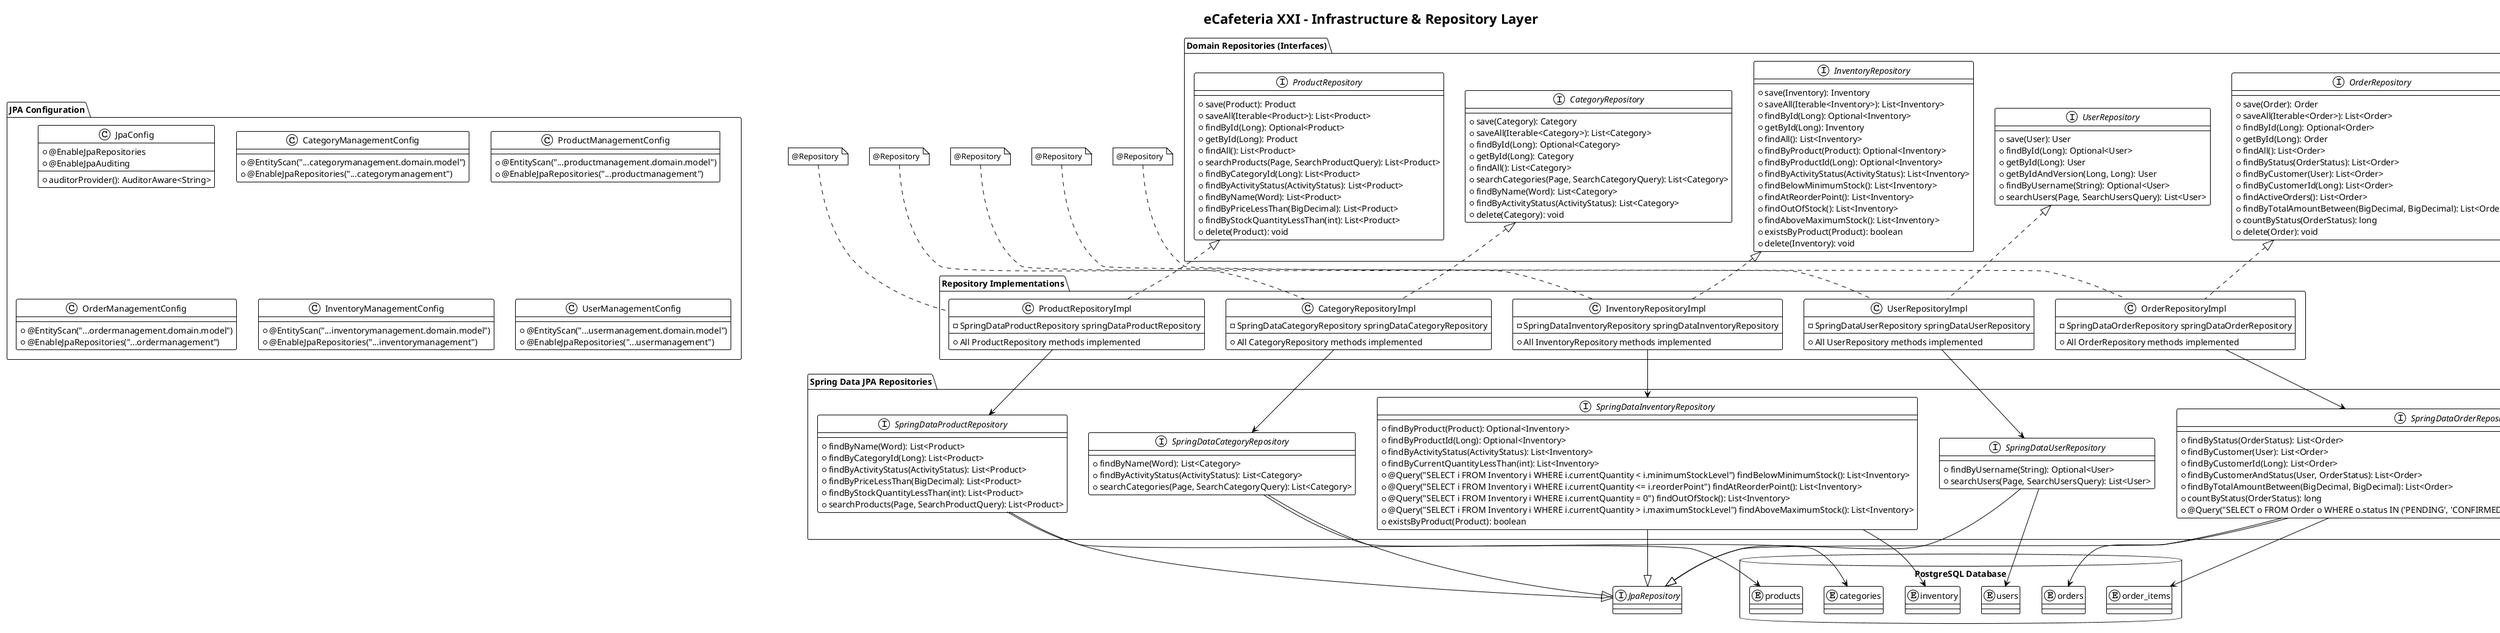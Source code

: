 @startuml Infrastructure_Layer
!theme plain
title eCafeteria XXI - Infrastructure & Repository Layer

' Define JpaRepository interface first (missing definition)
interface JpaRepository

package "Domain Repositories (Interfaces)" {
    interface CategoryRepository {
        +save(Category): Category
        +saveAll(Iterable<Category>): List<Category>
        +findById(Long): Optional<Category>
        +getById(Long): Category
        +findAll(): List<Category>
        +searchCategories(Page, SearchCategoryQuery): List<Category>
        +findByName(Word): List<Category>
        +findByActivityStatus(ActivityStatus): List<Category>
        +delete(Category): void
    }

    interface ProductRepository {
        +save(Product): Product
        +saveAll(Iterable<Product>): List<Product>
        +findById(Long): Optional<Product>
        +getById(Long): Product
        +findAll(): List<Product>
        +searchProducts(Page, SearchProductQuery): List<Product>
        +findByCategoryId(Long): List<Product>
        +findByActivityStatus(ActivityStatus): List<Product>
        +findByName(Word): List<Product>
        +findByPriceLessThan(BigDecimal): List<Product>
        +findByStockQuantityLessThan(int): List<Product>
        +delete(Product): void
    }

    interface UserRepository {
        +save(User): User
        +findById(Long): Optional<User>
        +getById(Long): User
        +getByIdAndVersion(Long, Long): User
        +findByUsername(String): Optional<User>
        +searchUsers(Page, SearchUsersQuery): List<User>
    }

    interface OrderRepository {
        +save(Order): Order
        +saveAll(Iterable<Order>): List<Order>
        +findById(Long): Optional<Order>
        +getById(Long): Order
        +findAll(): List<Order>
        +findByStatus(OrderStatus): List<Order>
        +findByCustomer(User): List<Order>
        +findByCustomerId(Long): List<Order>
        +findActiveOrders(): List<Order>
        +findByTotalAmountBetween(BigDecimal, BigDecimal): List<Order>
        +countByStatus(OrderStatus): long
        +delete(Order): void
    }

    interface InventoryRepository {
        +save(Inventory): Inventory
        +saveAll(Iterable<Inventory>): List<Inventory>
        +findById(Long): Optional<Inventory>
        +getById(Long): Inventory
        +findAll(): List<Inventory>
        +findByProduct(Product): Optional<Inventory>
        +findByProductId(Long): Optional<Inventory>
        +findByActivityStatus(ActivityStatus): List<Inventory>
        +findBelowMinimumStock(): List<Inventory>
        +findAtReorderPoint(): List<Inventory>
        +findOutOfStock(): List<Inventory>
        +findAboveMaximumStock(): List<Inventory>
        +existsByProduct(Product): boolean
        +delete(Inventory): void
    }
}

package "Spring Data JPA Repositories" {
    interface SpringDataCategoryRepository {
        +findByName(Word): List<Category>
        +findByActivityStatus(ActivityStatus): List<Category>
        +searchCategories(Page, SearchCategoryQuery): List<Category>
    }

    interface SpringDataProductRepository {
        +findByName(Word): List<Product>
        +findByCategoryId(Long): List<Product>
        +findByActivityStatus(ActivityStatus): List<Product>
        +findByPriceLessThan(BigDecimal): List<Product>
        +findByStockQuantityLessThan(int): List<Product>
        +searchProducts(Page, SearchProductQuery): List<Product>
    }

    interface SpringDataUserRepository {
        +findByUsername(String): Optional<User>
        +searchUsers(Page, SearchUsersQuery): List<User>
    }

    interface SpringDataOrderRepository {
        +findByStatus(OrderStatus): List<Order>
        +findByCustomer(User): List<Order>
        +findByCustomerId(Long): List<Order>
        +findByCustomerAndStatus(User, OrderStatus): List<Order>
        +findByTotalAmountBetween(BigDecimal, BigDecimal): List<Order>
        +countByStatus(OrderStatus): long
        +@Query("SELECT o FROM Order o WHERE o.status IN ('PENDING', 'CONFIRMED', 'PREPARING', 'READY')") findActiveOrders(): List<Order>
    }

    interface SpringDataInventoryRepository {
        +findByProduct(Product): Optional<Inventory>
        +findByProductId(Long): Optional<Inventory>
        +findByActivityStatus(ActivityStatus): List<Inventory>
        +findByCurrentQuantityLessThan(int): List<Inventory>
        +@Query("SELECT i FROM Inventory i WHERE i.currentQuantity < i.minimumStockLevel") findBelowMinimumStock(): List<Inventory>
        +@Query("SELECT i FROM Inventory i WHERE i.currentQuantity <= i.reorderPoint") findAtReorderPoint(): List<Inventory>
        +@Query("SELECT i FROM Inventory i WHERE i.currentQuantity = 0") findOutOfStock(): List<Inventory>
        +@Query("SELECT i FROM Inventory i WHERE i.currentQuantity > i.maximumStockLevel") findAboveMaximumStock(): List<Inventory>
        +existsByProduct(Product): boolean
    }
}

package "Repository Implementations" {
    class CategoryRepositoryImpl {
        -SpringDataCategoryRepository springDataCategoryRepository
        --
        +All CategoryRepository methods implemented
    }

    class ProductRepositoryImpl {
        -SpringDataProductRepository springDataProductRepository
        --
        +All ProductRepository methods implemented
    }

    class UserRepositoryImpl {
        -SpringDataUserRepository springDataUserRepository
        --
        +All UserRepository methods implemented
    }

    class OrderRepositoryImpl {
        -SpringDataOrderRepository springDataOrderRepository
        --
        +All OrderRepository methods implemented
    }

    class InventoryRepositoryImpl {
        -SpringDataInventoryRepository springDataInventoryRepository
        --
        +All InventoryRepository methods implemented
    }
}

package "JPA Configuration" {
    class JpaConfig {
        +@EnableJpaRepositories
        +@EnableJpaAuditing
        +auditorProvider(): AuditorAware<String>
    }

    class CategoryManagementConfig {
        +@EntityScan("...categorymanagement.domain.model")
        +@EnableJpaRepositories("...categorymanagement")
    }

    class ProductManagementConfig {
        +@EntityScan("...productmanagement.domain.model")
        +@EnableJpaRepositories("...productmanagement")
    }

    class OrderManagementConfig {
        +@EntityScan("...ordermanagement.domain.model")
        +@EnableJpaRepositories("...ordermanagement")
    }

    class InventoryManagementConfig {
        +@EntityScan("...inventorymanagement.domain.model")
        +@EnableJpaRepositories("...inventorymanagement")
    }

    class UserManagementConfig {
        +@EntityScan("...usermanagement.domain.model")
        +@EnableJpaRepositories("...usermanagement")
    }
}

package "PostgreSQL Database" <<Database>> {
    entity "categories" as cat_table
    entity "products" as prod_table
    entity "users" as user_table
    entity "orders" as order_table
    entity "order_items" as order_items_table
    entity "inventory" as inv_table
}


' Repository implementations
CategoryRepository <|.. CategoryRepositoryImpl
ProductRepository <|.. ProductRepositoryImpl
UserRepository <|.. UserRepositoryImpl
OrderRepository <|.. OrderRepositoryImpl
InventoryRepository <|.. InventoryRepositoryImpl

' Spring Data JPA inheritance
SpringDataCategoryRepository --|> JpaRepository
SpringDataProductRepository --|> JpaRepository
SpringDataUserRepository --|> JpaRepository
SpringDataOrderRepository --|> JpaRepository
SpringDataInventoryRepository --|> JpaRepository

' Implementation dependencies
CategoryRepositoryImpl --> SpringDataCategoryRepository
ProductRepositoryImpl --> SpringDataProductRepository
UserRepositoryImpl --> SpringDataUserRepository
OrderRepositoryImpl --> SpringDataOrderRepository
InventoryRepositoryImpl --> SpringDataInventoryRepository

' Database connections
SpringDataCategoryRepository --> cat_table
SpringDataProductRepository --> prod_table
SpringDataUserRepository --> user_table
SpringDataOrderRepository --> order_table
SpringDataOrderRepository --> order_items_table
SpringDataInventoryRepository --> inv_table

' Annotations
note top of CategoryRepositoryImpl : @Repository
note top of ProductRepositoryImpl : @Repository
note top of UserRepositoryImpl : @Repository
note top of OrderRepositoryImpl : @Repository
note top of InventoryRepositoryImpl : @Repository

@enduml
